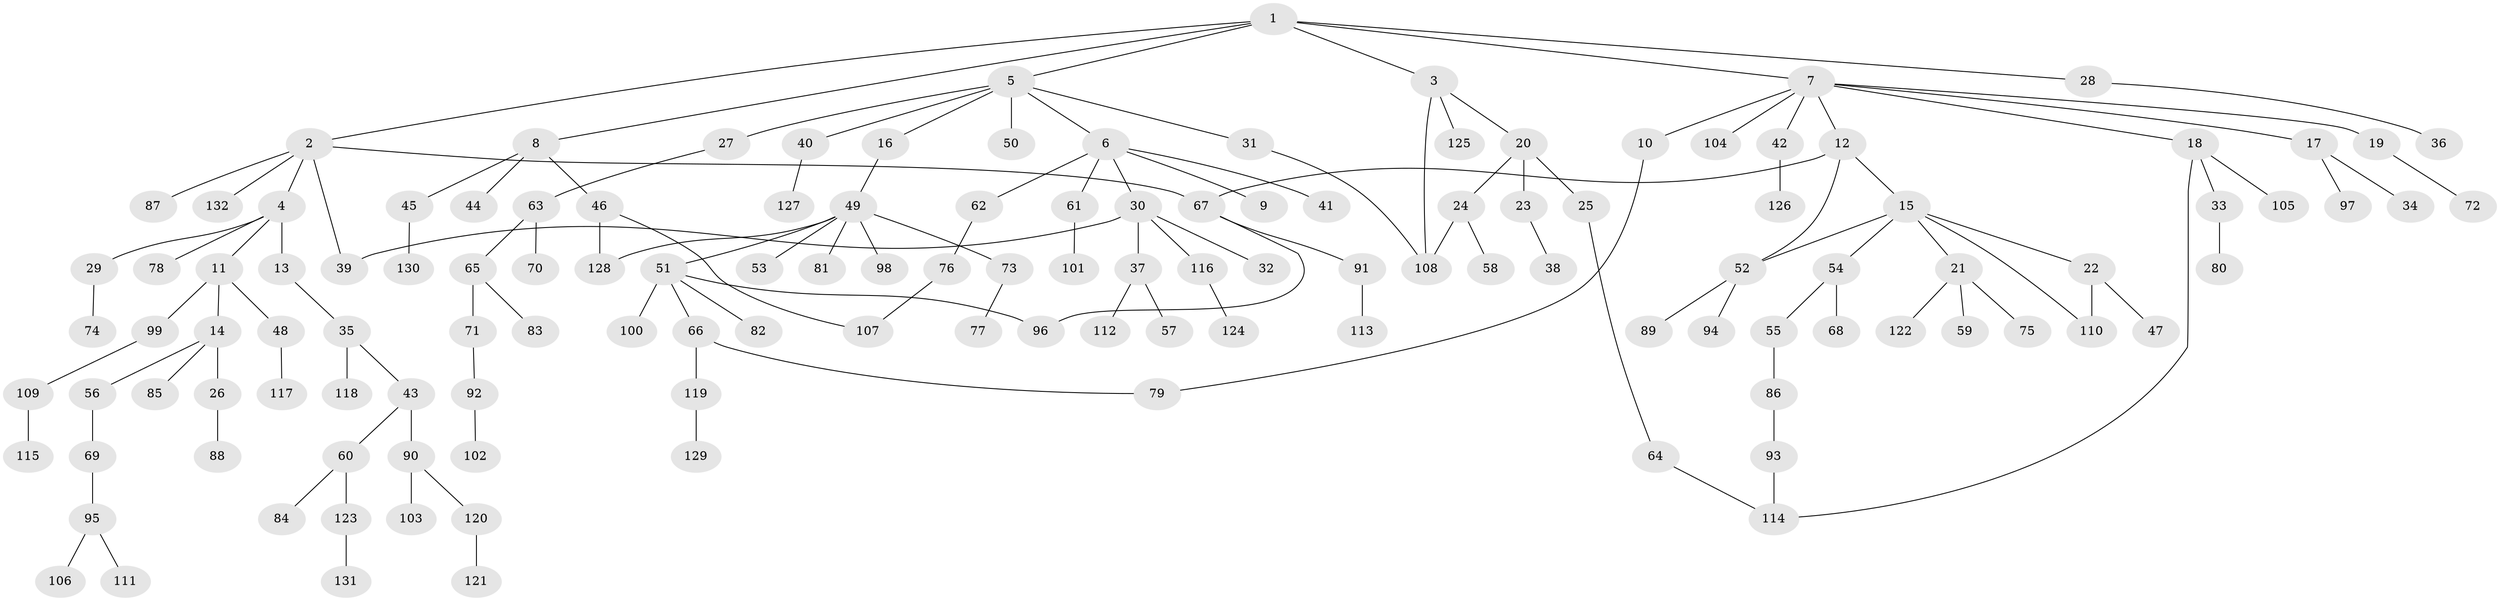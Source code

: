 // coarse degree distribution, {4: 0.038461538461538464, 1: 0.6153846153846154, 10: 0.038461538461538464, 5: 0.019230769230769232, 2: 0.25, 12: 0.019230769230769232, 9: 0.019230769230769232}
// Generated by graph-tools (version 1.1) at 2025/45/03/04/25 21:45:44]
// undirected, 132 vertices, 143 edges
graph export_dot {
graph [start="1"]
  node [color=gray90,style=filled];
  1;
  2;
  3;
  4;
  5;
  6;
  7;
  8;
  9;
  10;
  11;
  12;
  13;
  14;
  15;
  16;
  17;
  18;
  19;
  20;
  21;
  22;
  23;
  24;
  25;
  26;
  27;
  28;
  29;
  30;
  31;
  32;
  33;
  34;
  35;
  36;
  37;
  38;
  39;
  40;
  41;
  42;
  43;
  44;
  45;
  46;
  47;
  48;
  49;
  50;
  51;
  52;
  53;
  54;
  55;
  56;
  57;
  58;
  59;
  60;
  61;
  62;
  63;
  64;
  65;
  66;
  67;
  68;
  69;
  70;
  71;
  72;
  73;
  74;
  75;
  76;
  77;
  78;
  79;
  80;
  81;
  82;
  83;
  84;
  85;
  86;
  87;
  88;
  89;
  90;
  91;
  92;
  93;
  94;
  95;
  96;
  97;
  98;
  99;
  100;
  101;
  102;
  103;
  104;
  105;
  106;
  107;
  108;
  109;
  110;
  111;
  112;
  113;
  114;
  115;
  116;
  117;
  118;
  119;
  120;
  121;
  122;
  123;
  124;
  125;
  126;
  127;
  128;
  129;
  130;
  131;
  132;
  1 -- 2;
  1 -- 3;
  1 -- 5;
  1 -- 7;
  1 -- 8;
  1 -- 28;
  2 -- 4;
  2 -- 87;
  2 -- 132;
  2 -- 39;
  2 -- 67;
  3 -- 20;
  3 -- 125;
  3 -- 108;
  4 -- 11;
  4 -- 13;
  4 -- 29;
  4 -- 78;
  5 -- 6;
  5 -- 16;
  5 -- 27;
  5 -- 31;
  5 -- 40;
  5 -- 50;
  6 -- 9;
  6 -- 30;
  6 -- 41;
  6 -- 61;
  6 -- 62;
  7 -- 10;
  7 -- 12;
  7 -- 17;
  7 -- 18;
  7 -- 19;
  7 -- 42;
  7 -- 104;
  8 -- 44;
  8 -- 45;
  8 -- 46;
  10 -- 79;
  11 -- 14;
  11 -- 48;
  11 -- 99;
  12 -- 15;
  12 -- 52;
  12 -- 67;
  13 -- 35;
  14 -- 26;
  14 -- 56;
  14 -- 85;
  15 -- 21;
  15 -- 22;
  15 -- 54;
  15 -- 110;
  15 -- 52;
  16 -- 49;
  17 -- 34;
  17 -- 97;
  18 -- 33;
  18 -- 105;
  18 -- 114;
  19 -- 72;
  20 -- 23;
  20 -- 24;
  20 -- 25;
  21 -- 59;
  21 -- 75;
  21 -- 122;
  22 -- 47;
  22 -- 110;
  23 -- 38;
  24 -- 58;
  24 -- 108;
  25 -- 64;
  26 -- 88;
  27 -- 63;
  28 -- 36;
  29 -- 74;
  30 -- 32;
  30 -- 37;
  30 -- 39;
  30 -- 116;
  31 -- 108;
  33 -- 80;
  35 -- 43;
  35 -- 118;
  37 -- 57;
  37 -- 112;
  40 -- 127;
  42 -- 126;
  43 -- 60;
  43 -- 90;
  45 -- 130;
  46 -- 128;
  46 -- 107;
  48 -- 117;
  49 -- 51;
  49 -- 53;
  49 -- 73;
  49 -- 81;
  49 -- 98;
  49 -- 128;
  51 -- 66;
  51 -- 82;
  51 -- 96;
  51 -- 100;
  52 -- 89;
  52 -- 94;
  54 -- 55;
  54 -- 68;
  55 -- 86;
  56 -- 69;
  60 -- 84;
  60 -- 123;
  61 -- 101;
  62 -- 76;
  63 -- 65;
  63 -- 70;
  64 -- 114;
  65 -- 71;
  65 -- 83;
  66 -- 79;
  66 -- 119;
  67 -- 91;
  67 -- 96;
  69 -- 95;
  71 -- 92;
  73 -- 77;
  76 -- 107;
  86 -- 93;
  90 -- 103;
  90 -- 120;
  91 -- 113;
  92 -- 102;
  93 -- 114;
  95 -- 106;
  95 -- 111;
  99 -- 109;
  109 -- 115;
  116 -- 124;
  119 -- 129;
  120 -- 121;
  123 -- 131;
}
